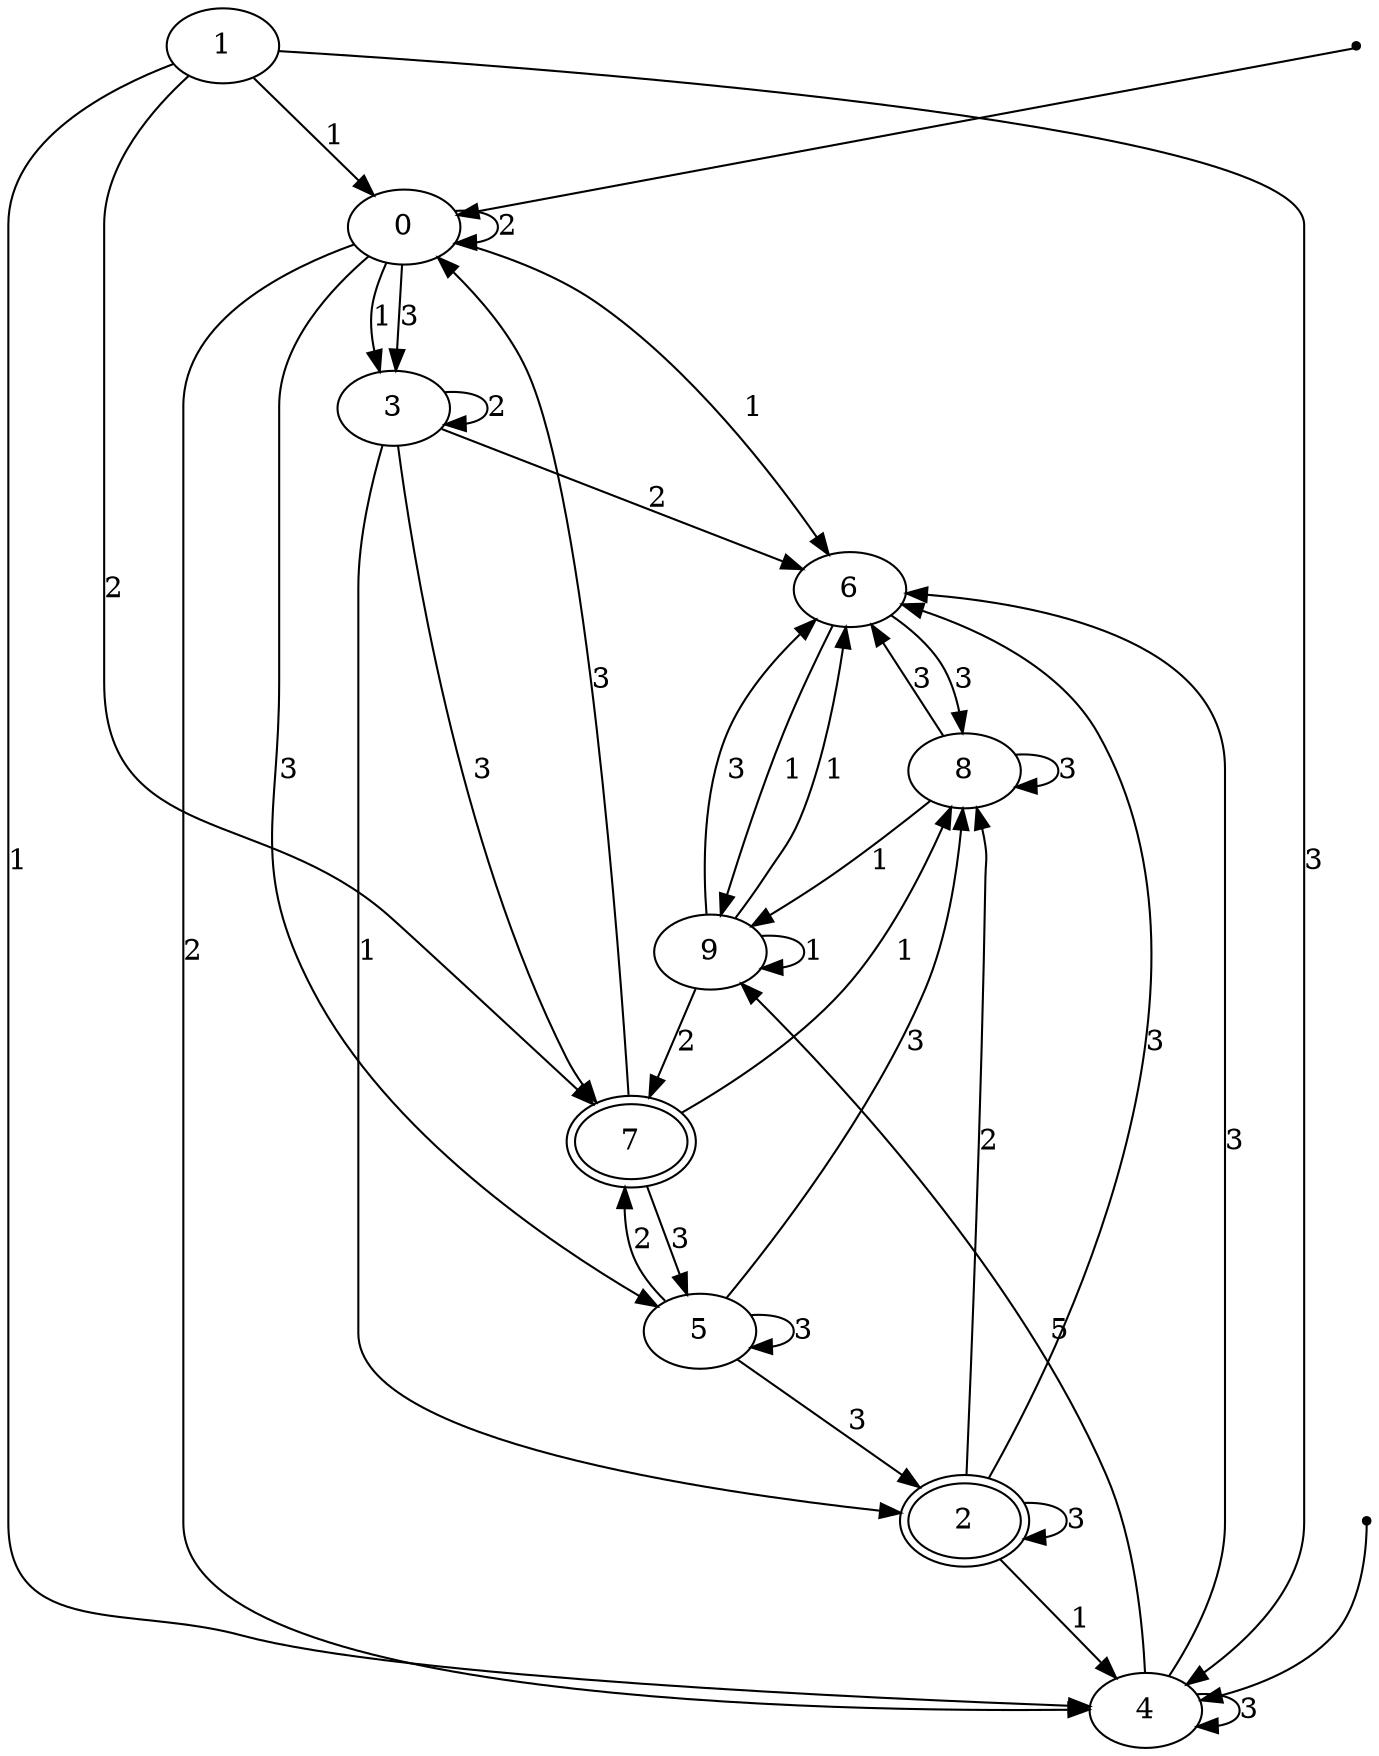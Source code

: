 digraph a { 
F0[shape=point] ;
F0->0 ;
0->3 [label="1"] ;
0->6 [label="1"] ;
0->4 [label="2"] ;
0->0 [label="2"] ;
0->5 [label="3"] ;
0->3 [label="3"] ;
1 ;
1->0 [label="1"] ;
1->4 [label="1"] ;
1->7 [label="2"] ;
1->4 [label="3"] ;
2[peripheries=2] ;
2->4 [label="1"] ;
2->8 [label="2"] ;
2->6 [label="3"] ;
2->2 [label="3"] ;
3 ;
3->2 [label="1"] ;
3->3 [label="2"] ;
3->6 [label="2"] ;
3->7 [label="3"] ;
F4[shape=point] ;
F4->4 ;
4->6 [label="3"] ;
4->4 [label="3"] ;
4->9 [label="5"] ;
5 ;
5->7 [label="2"] ;
5->2 [label="3"] ;
5->5 [label="3"] ;
5->8 [label="3"] ;
6 ;
6->9 [label="1"] ;
6->8 [label="3"] ;
7[peripheries=2] ;
7->8 [label="1"] ;
7->5 [label="3"] ;
7->0 [label="3"] ;
8 ;
8->9 [label="1"] ;
8->8 [label="3"] ;
8->6 [label="3"] ;
9 ;
9->9 [label="1"] ;
9->6 [label="1"] ;
9->7 [label="2"] ;
9->6 [label="3"] ;

 }
